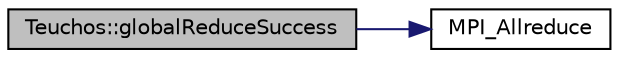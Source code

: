 digraph "Teuchos::globalReduceSuccess"
{
  edge [fontname="Helvetica",fontsize="10",labelfontname="Helvetica",labelfontsize="10"];
  node [fontname="Helvetica",fontsize="10",shape=record];
  rankdir="LR";
  Node1489 [label="Teuchos::globalReduceSuccess",height=0.2,width=0.4,color="black", fillcolor="grey75", style="filled", fontcolor="black"];
  Node1489 -> Node1490 [color="midnightblue",fontsize="10",style="solid",fontname="Helvetica"];
  Node1490 [label="MPI_Allreduce",height=0.2,width=0.4,color="black", fillcolor="white", style="filled",URL="$dd/d91/_n___v_dot_prod_8m.html#ada2f602fc0ac693d1c0f4cd1a2fb0d50"];
}
